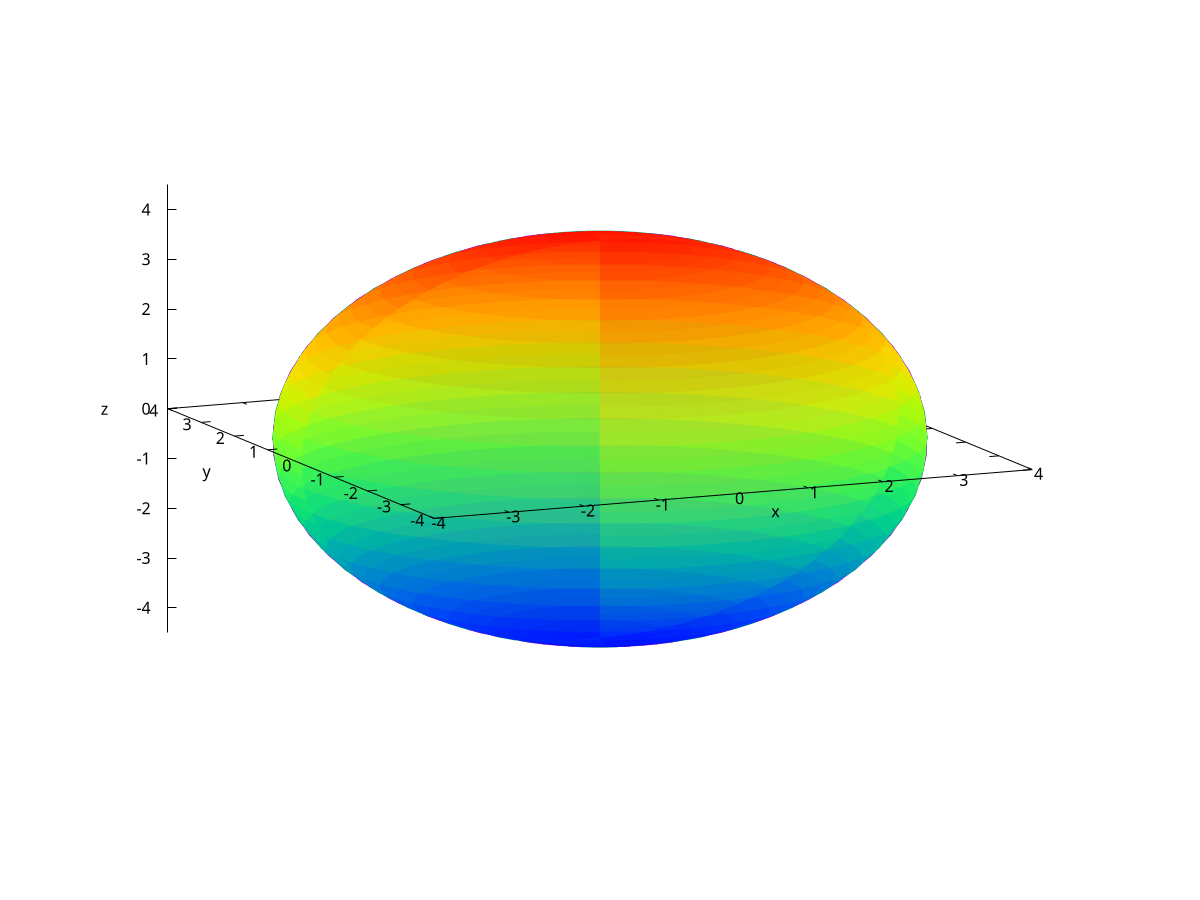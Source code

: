 # 终端与文件设置
set terminal pdfcairo enhanced color size 8,8 font "Times New Roman, 14"
set output "./Param_Function_output.pdf"
set isosamples 50


# 坐标轴标签
set xlabel 'x'
set ylabel 'y'
set zlabel 'z'
set view 75,336

# 设置图注
unset key
set xyplane at 0
# 是否隐藏不可见部分，以及透明度
set hidden3d
set style fill transparent solid .4
# 设置色谱
set pm3d
# set pm3d scansbackward
set palette rgbformulae 22,13,-31
# 隐藏色标 --> colormap
unset colorbox


# 设置为参数方程绘图模式
set parametric
# 设置坐标轴刻度的缩放比例
set tics scale 1,1,1


# 参数范围
set urange [0:2*pi]
set vrange [0:2*pi]
set zr [-4.5:4.5]


# 绘制参数方程（下面有一些样例）
# splot 1*cos(u)*cos(v), 3*cos(u)*sin(v), 2*sin(u)
# splot 3*tan(v)*cos(u), 1*tan(v)*sin(u), 1*(1/cos(v))
splot 4*cos(u)*cos(v), 4*cos(u)*sin(v), 4*sin(u)

# 暂停查看
# pause -1


# 取消输出
unset out
